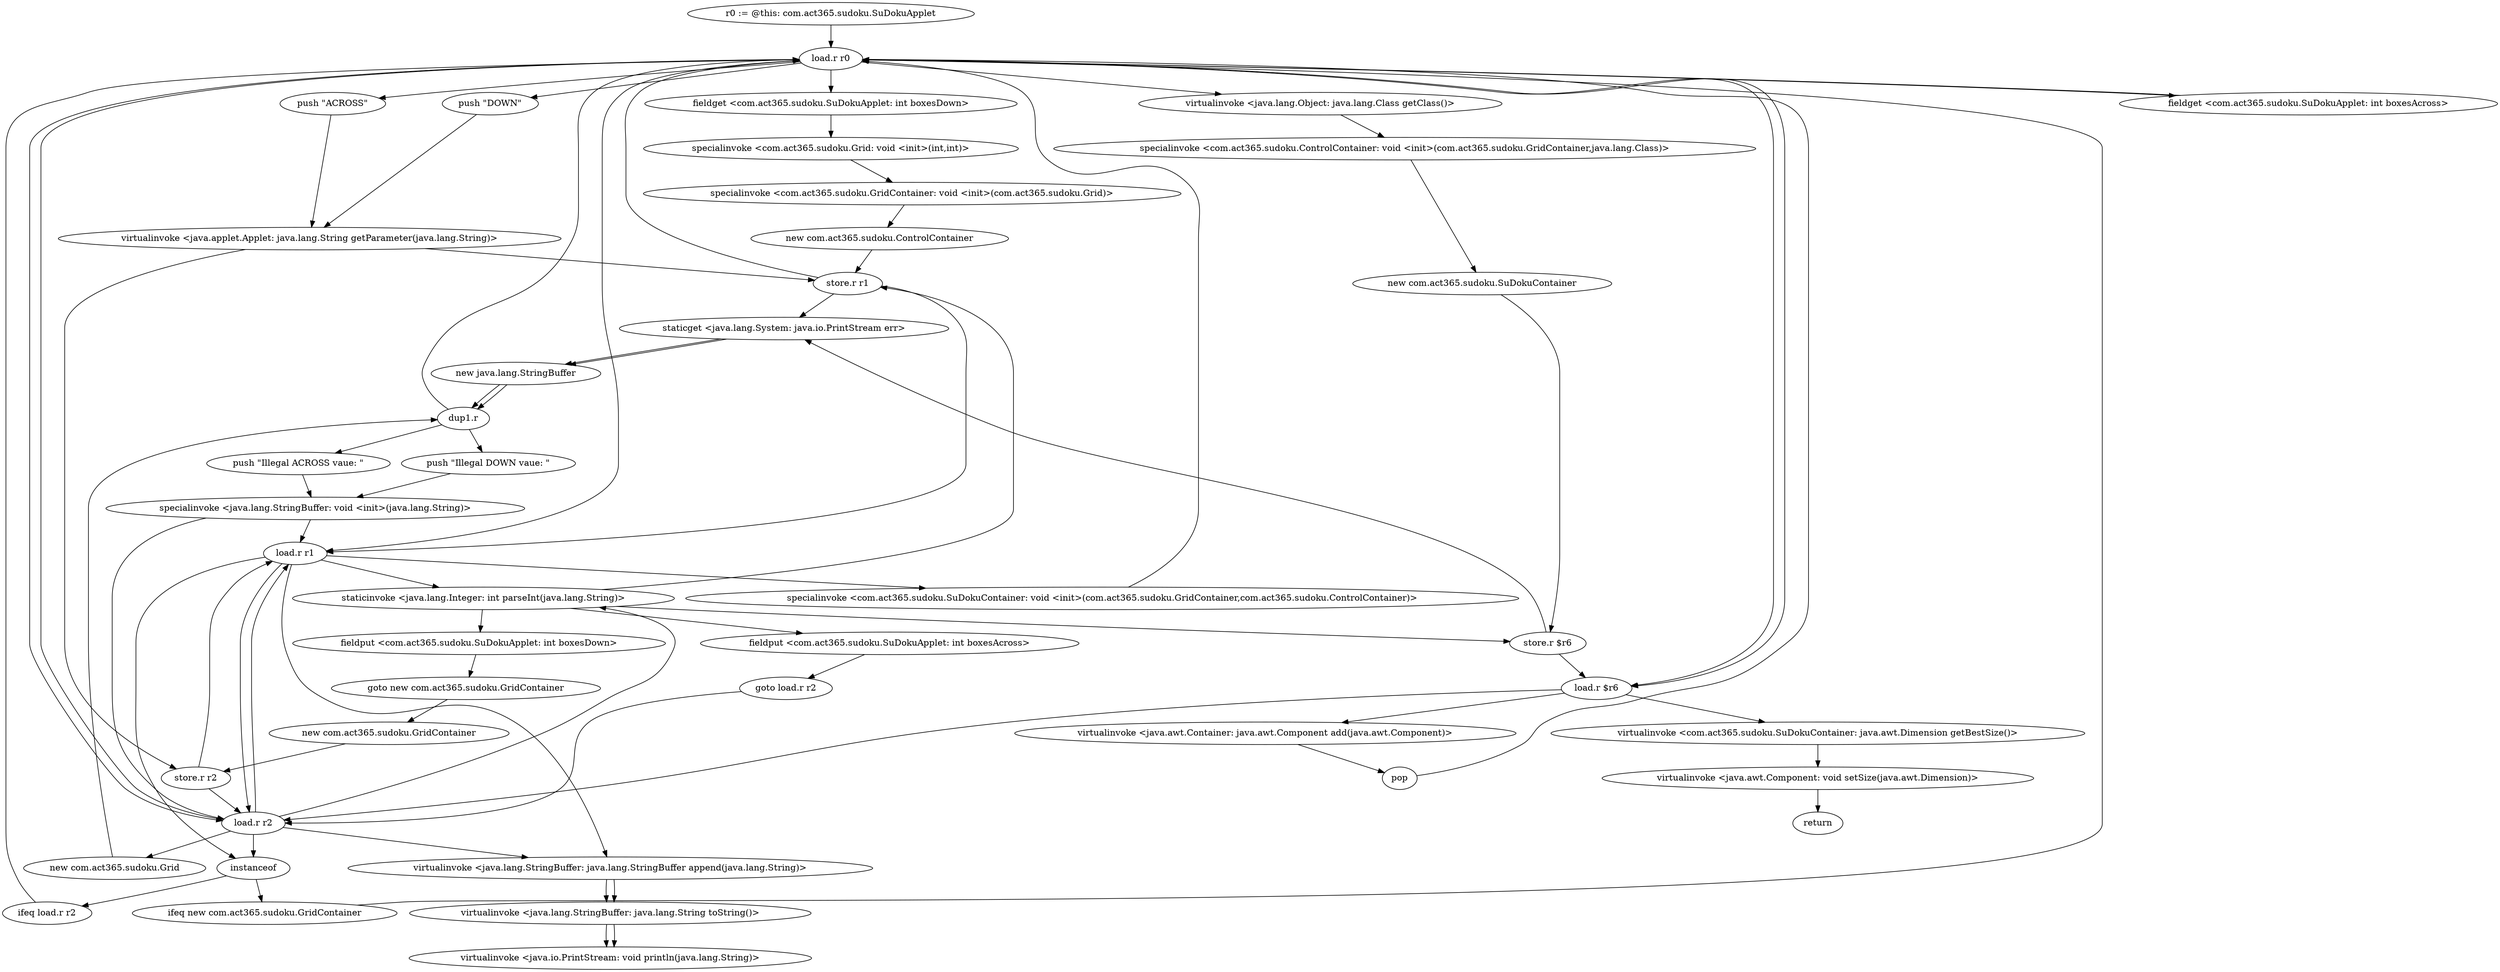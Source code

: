 digraph "" {
    "r0 := @this: com.act365.sudoku.SuDokuApplet"
    "load.r r0"
    "r0 := @this: com.act365.sudoku.SuDokuApplet"->"load.r r0";
    "push \"ACROSS\""
    "load.r r0"->"push \"ACROSS\"";
    "virtualinvoke <java.applet.Applet: java.lang.String getParameter(java.lang.String)>"
    "push \"ACROSS\""->"virtualinvoke <java.applet.Applet: java.lang.String getParameter(java.lang.String)>";
    "store.r r1"
    "virtualinvoke <java.applet.Applet: java.lang.String getParameter(java.lang.String)>"->"store.r r1";
    "store.r r1"->"load.r r0";
    "push \"DOWN\""
    "load.r r0"->"push \"DOWN\"";
    "push \"DOWN\""->"virtualinvoke <java.applet.Applet: java.lang.String getParameter(java.lang.String)>";
    "store.r r2"
    "virtualinvoke <java.applet.Applet: java.lang.String getParameter(java.lang.String)>"->"store.r r2";
    "load.r r1"
    "store.r r2"->"load.r r1";
    "instanceof"
    "load.r r1"->"instanceof";
    "ifeq load.r r2"
    "instanceof"->"ifeq load.r r2";
    "ifeq load.r r2"->"load.r r0";
    "load.r r0"->"load.r r1";
    "staticinvoke <java.lang.Integer: int parseInt(java.lang.String)>"
    "load.r r1"->"staticinvoke <java.lang.Integer: int parseInt(java.lang.String)>";
    "fieldput <com.act365.sudoku.SuDokuApplet: int boxesAcross>"
    "staticinvoke <java.lang.Integer: int parseInt(java.lang.String)>"->"fieldput <com.act365.sudoku.SuDokuApplet: int boxesAcross>";
    "goto load.r r2"
    "fieldput <com.act365.sudoku.SuDokuApplet: int boxesAcross>"->"goto load.r r2";
    "load.r r2"
    "goto load.r r2"->"load.r r2";
    "load.r r2"->"instanceof";
    "ifeq new com.act365.sudoku.GridContainer"
    "instanceof"->"ifeq new com.act365.sudoku.GridContainer";
    "ifeq new com.act365.sudoku.GridContainer"->"load.r r0";
    "load.r r0"->"load.r r2";
    "load.r r2"->"staticinvoke <java.lang.Integer: int parseInt(java.lang.String)>";
    "fieldput <com.act365.sudoku.SuDokuApplet: int boxesDown>"
    "staticinvoke <java.lang.Integer: int parseInt(java.lang.String)>"->"fieldput <com.act365.sudoku.SuDokuApplet: int boxesDown>";
    "goto new com.act365.sudoku.GridContainer"
    "fieldput <com.act365.sudoku.SuDokuApplet: int boxesDown>"->"goto new com.act365.sudoku.GridContainer";
    "new com.act365.sudoku.GridContainer"
    "goto new com.act365.sudoku.GridContainer"->"new com.act365.sudoku.GridContainer";
    "new com.act365.sudoku.GridContainer"->"store.r r2";
    "store.r r2"->"load.r r2";
    "new com.act365.sudoku.Grid"
    "load.r r2"->"new com.act365.sudoku.Grid";
    "dup1.r"
    "new com.act365.sudoku.Grid"->"dup1.r";
    "dup1.r"->"load.r r0";
    "fieldget <com.act365.sudoku.SuDokuApplet: int boxesAcross>"
    "load.r r0"->"fieldget <com.act365.sudoku.SuDokuApplet: int boxesAcross>";
    "fieldget <com.act365.sudoku.SuDokuApplet: int boxesAcross>"->"load.r r0";
    "fieldget <com.act365.sudoku.SuDokuApplet: int boxesDown>"
    "load.r r0"->"fieldget <com.act365.sudoku.SuDokuApplet: int boxesDown>";
    "specialinvoke <com.act365.sudoku.Grid: void <init>(int,int)>"
    "fieldget <com.act365.sudoku.SuDokuApplet: int boxesDown>"->"specialinvoke <com.act365.sudoku.Grid: void <init>(int,int)>";
    "specialinvoke <com.act365.sudoku.GridContainer: void <init>(com.act365.sudoku.Grid)>"
    "specialinvoke <com.act365.sudoku.Grid: void <init>(int,int)>"->"specialinvoke <com.act365.sudoku.GridContainer: void <init>(com.act365.sudoku.Grid)>";
    "new com.act365.sudoku.ControlContainer"
    "specialinvoke <com.act365.sudoku.GridContainer: void <init>(com.act365.sudoku.Grid)>"->"new com.act365.sudoku.ControlContainer";
    "new com.act365.sudoku.ControlContainer"->"store.r r1";
    "store.r r1"->"load.r r1";
    "load.r r1"->"load.r r2";
    "load.r r2"->"load.r r0";
    "virtualinvoke <java.lang.Object: java.lang.Class getClass()>"
    "load.r r0"->"virtualinvoke <java.lang.Object: java.lang.Class getClass()>";
    "specialinvoke <com.act365.sudoku.ControlContainer: void <init>(com.act365.sudoku.GridContainer,java.lang.Class)>"
    "virtualinvoke <java.lang.Object: java.lang.Class getClass()>"->"specialinvoke <com.act365.sudoku.ControlContainer: void <init>(com.act365.sudoku.GridContainer,java.lang.Class)>";
    "new com.act365.sudoku.SuDokuContainer"
    "specialinvoke <com.act365.sudoku.ControlContainer: void <init>(com.act365.sudoku.GridContainer,java.lang.Class)>"->"new com.act365.sudoku.SuDokuContainer";
    "store.r $r6"
    "new com.act365.sudoku.SuDokuContainer"->"store.r $r6";
    "load.r $r6"
    "store.r $r6"->"load.r $r6";
    "load.r $r6"->"load.r r2";
    "load.r r2"->"load.r r1";
    "specialinvoke <com.act365.sudoku.SuDokuContainer: void <init>(com.act365.sudoku.GridContainer,com.act365.sudoku.ControlContainer)>"
    "load.r r1"->"specialinvoke <com.act365.sudoku.SuDokuContainer: void <init>(com.act365.sudoku.GridContainer,com.act365.sudoku.ControlContainer)>";
    "specialinvoke <com.act365.sudoku.SuDokuContainer: void <init>(com.act365.sudoku.GridContainer,com.act365.sudoku.ControlContainer)>"->"load.r r0";
    "load.r r0"->"load.r $r6";
    "virtualinvoke <java.awt.Container: java.awt.Component add(java.awt.Component)>"
    "load.r $r6"->"virtualinvoke <java.awt.Container: java.awt.Component add(java.awt.Component)>";
    "pop"
    "virtualinvoke <java.awt.Container: java.awt.Component add(java.awt.Component)>"->"pop";
    "pop"->"load.r r0";
    "load.r r0"->"load.r $r6";
    "virtualinvoke <com.act365.sudoku.SuDokuContainer: java.awt.Dimension getBestSize()>"
    "load.r $r6"->"virtualinvoke <com.act365.sudoku.SuDokuContainer: java.awt.Dimension getBestSize()>";
    "virtualinvoke <java.awt.Component: void setSize(java.awt.Dimension)>"
    "virtualinvoke <com.act365.sudoku.SuDokuContainer: java.awt.Dimension getBestSize()>"->"virtualinvoke <java.awt.Component: void setSize(java.awt.Dimension)>";
    "return"
    "virtualinvoke <java.awt.Component: void setSize(java.awt.Dimension)>"->"return";
    "staticinvoke <java.lang.Integer: int parseInt(java.lang.String)>"->"store.r r1";
    "staticget <java.lang.System: java.io.PrintStream err>"
    "store.r r1"->"staticget <java.lang.System: java.io.PrintStream err>";
    "new java.lang.StringBuffer"
    "staticget <java.lang.System: java.io.PrintStream err>"->"new java.lang.StringBuffer";
    "new java.lang.StringBuffer"->"dup1.r";
    "push \"Illegal DOWN vaue: \""
    "dup1.r"->"push \"Illegal DOWN vaue: \"";
    "specialinvoke <java.lang.StringBuffer: void <init>(java.lang.String)>"
    "push \"Illegal DOWN vaue: \""->"specialinvoke <java.lang.StringBuffer: void <init>(java.lang.String)>";
    "specialinvoke <java.lang.StringBuffer: void <init>(java.lang.String)>"->"load.r r2";
    "virtualinvoke <java.lang.StringBuffer: java.lang.StringBuffer append(java.lang.String)>"
    "load.r r2"->"virtualinvoke <java.lang.StringBuffer: java.lang.StringBuffer append(java.lang.String)>";
    "virtualinvoke <java.lang.StringBuffer: java.lang.String toString()>"
    "virtualinvoke <java.lang.StringBuffer: java.lang.StringBuffer append(java.lang.String)>"->"virtualinvoke <java.lang.StringBuffer: java.lang.String toString()>";
    "virtualinvoke <java.io.PrintStream: void println(java.lang.String)>"
    "virtualinvoke <java.lang.StringBuffer: java.lang.String toString()>"->"virtualinvoke <java.io.PrintStream: void println(java.lang.String)>";
    "staticinvoke <java.lang.Integer: int parseInt(java.lang.String)>"->"store.r $r6";
    "store.r $r6"->"staticget <java.lang.System: java.io.PrintStream err>";
    "staticget <java.lang.System: java.io.PrintStream err>"->"new java.lang.StringBuffer";
    "new java.lang.StringBuffer"->"dup1.r";
    "push \"Illegal ACROSS vaue: \""
    "dup1.r"->"push \"Illegal ACROSS vaue: \"";
    "push \"Illegal ACROSS vaue: \""->"specialinvoke <java.lang.StringBuffer: void <init>(java.lang.String)>";
    "specialinvoke <java.lang.StringBuffer: void <init>(java.lang.String)>"->"load.r r1";
    "load.r r1"->"virtualinvoke <java.lang.StringBuffer: java.lang.StringBuffer append(java.lang.String)>";
    "virtualinvoke <java.lang.StringBuffer: java.lang.StringBuffer append(java.lang.String)>"->"virtualinvoke <java.lang.StringBuffer: java.lang.String toString()>";
    "virtualinvoke <java.lang.StringBuffer: java.lang.String toString()>"->"virtualinvoke <java.io.PrintStream: void println(java.lang.String)>";
}
